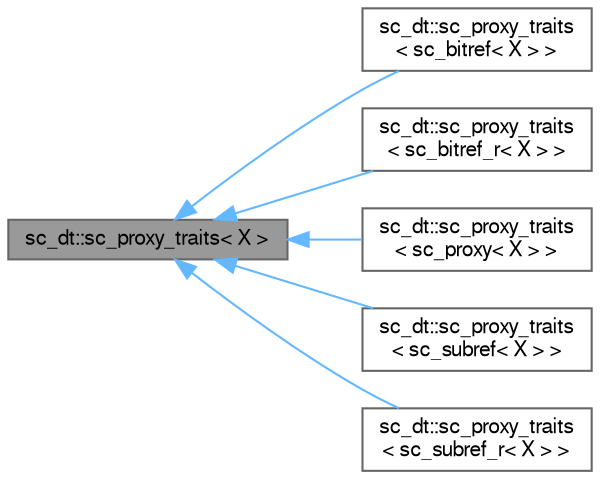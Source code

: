 digraph "sc_dt::sc_proxy_traits&lt; X &gt;"
{
 // LATEX_PDF_SIZE
  bgcolor="transparent";
  edge [fontname=FreeSans,fontsize=10,labelfontname=FreeSans,labelfontsize=10];
  node [fontname=FreeSans,fontsize=10,shape=box,height=0.2,width=0.4];
  rankdir="LR";
  Node1 [id="Node000001",label="sc_dt::sc_proxy_traits\< X \>",height=0.2,width=0.4,color="gray40", fillcolor="grey60", style="filled", fontcolor="black",tooltip=" "];
  Node1 -> Node2 [id="edge1_Node000001_Node000002",dir="back",color="steelblue1",style="solid",tooltip=" "];
  Node2 [id="Node000002",label="sc_dt::sc_proxy_traits\l\< sc_bitref\< X \> \>",height=0.2,width=0.4,color="gray40", fillcolor="white", style="filled",URL="$a01645.html",tooltip=" "];
  Node1 -> Node3 [id="edge2_Node000001_Node000003",dir="back",color="steelblue1",style="solid",tooltip=" "];
  Node3 [id="Node000003",label="sc_dt::sc_proxy_traits\l\< sc_bitref_r\< X \> \>",height=0.2,width=0.4,color="gray40", fillcolor="white", style="filled",URL="$a01641.html",tooltip=" "];
  Node1 -> Node4 [id="edge3_Node000001_Node000004",dir="back",color="steelblue1",style="solid",tooltip=" "];
  Node4 [id="Node000004",label="sc_dt::sc_proxy_traits\l\< sc_proxy\< X \> \>",height=0.2,width=0.4,color="gray40", fillcolor="white", style="filled",URL="$a01657.html",tooltip=" "];
  Node1 -> Node5 [id="edge4_Node000001_Node000005",dir="back",color="steelblue1",style="solid",tooltip=" "];
  Node5 [id="Node000005",label="sc_dt::sc_proxy_traits\l\< sc_subref\< X \> \>",height=0.2,width=0.4,color="gray40", fillcolor="white", style="filled",URL="$a01653.html",tooltip=" "];
  Node1 -> Node6 [id="edge5_Node000001_Node000006",dir="back",color="steelblue1",style="solid",tooltip=" "];
  Node6 [id="Node000006",label="sc_dt::sc_proxy_traits\l\< sc_subref_r\< X \> \>",height=0.2,width=0.4,color="gray40", fillcolor="white", style="filled",URL="$a01649.html",tooltip=" "];
}
